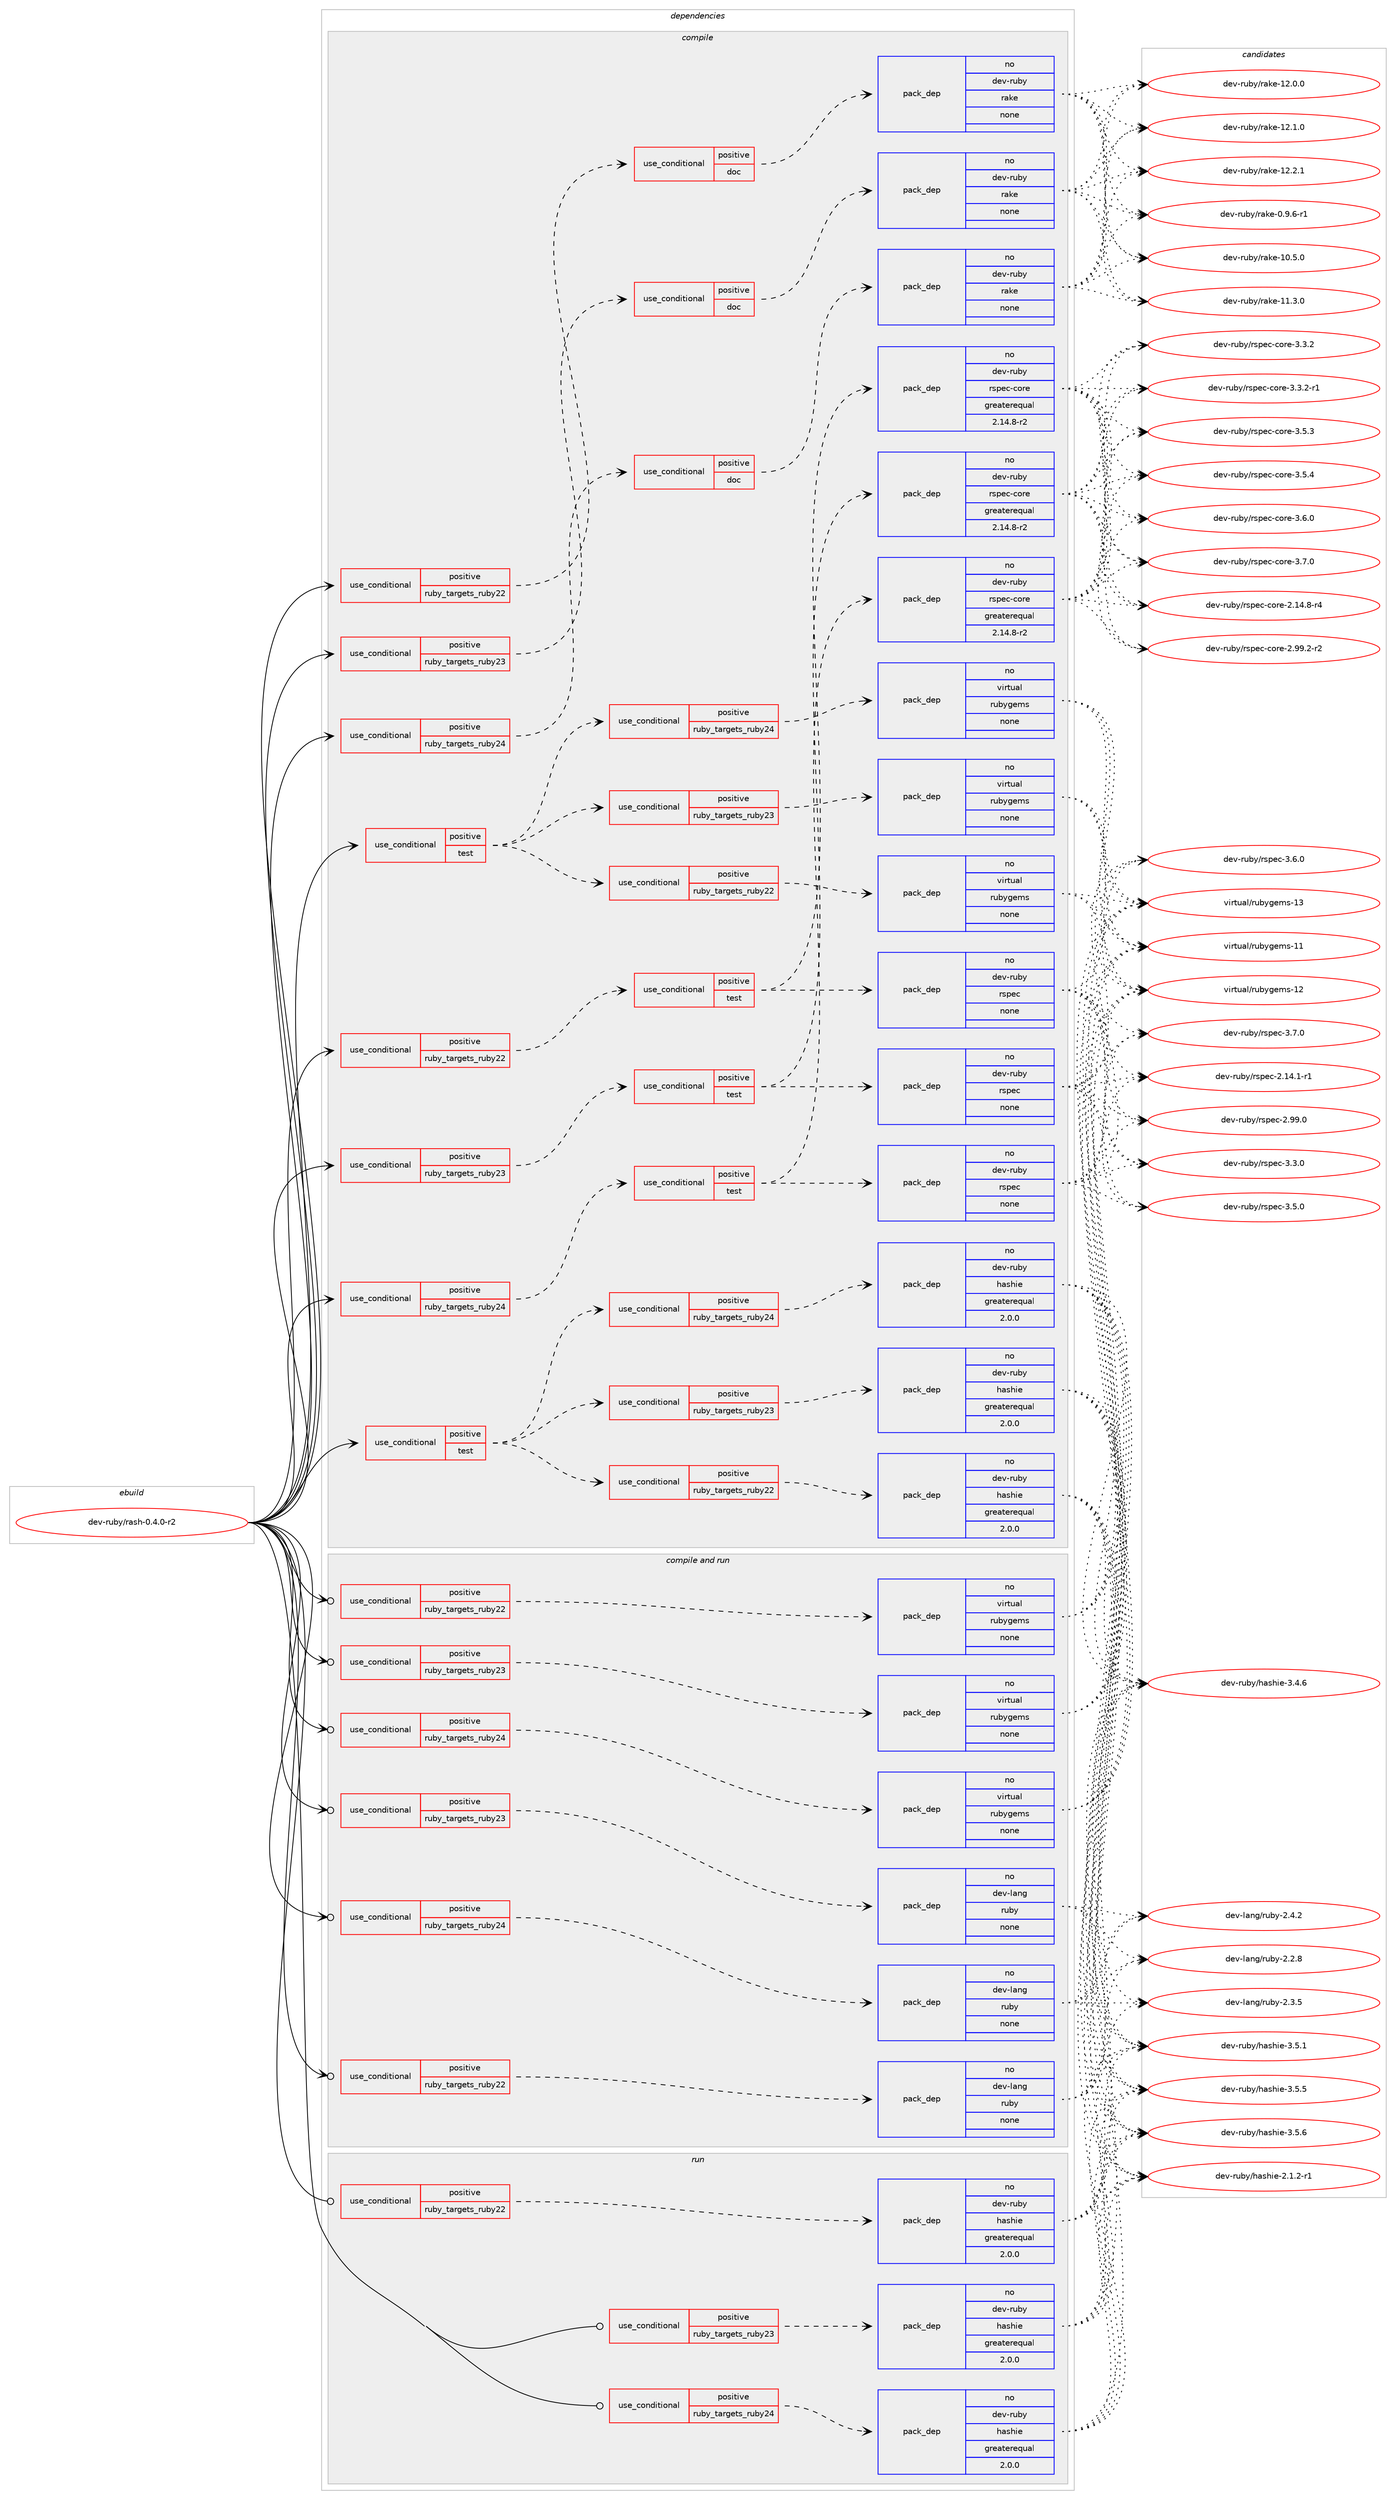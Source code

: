 digraph prolog {

# *************
# Graph options
# *************

newrank=true;
concentrate=true;
compound=true;
graph [rankdir=LR,fontname=Helvetica,fontsize=10,ranksep=1.5];#, ranksep=2.5, nodesep=0.2];
edge  [arrowhead=vee];
node  [fontname=Helvetica,fontsize=10];

# **********
# The ebuild
# **********

subgraph cluster_leftcol {
color=gray;
rank=same;
label=<<i>ebuild</i>>;
id [label="dev-ruby/rash-0.4.0-r2", color=red, width=4, href="../dev-ruby/rash-0.4.0-r2.svg"];
}

# ****************
# The dependencies
# ****************

subgraph cluster_midcol {
color=gray;
label=<<i>dependencies</i>>;
subgraph cluster_compile {
fillcolor="#eeeeee";
style=filled;
label=<<i>compile</i>>;
subgraph cond67382 {
dependency259370 [label=<<TABLE BORDER="0" CELLBORDER="1" CELLSPACING="0" CELLPADDING="4"><TR><TD ROWSPAN="3" CELLPADDING="10">use_conditional</TD></TR><TR><TD>positive</TD></TR><TR><TD>ruby_targets_ruby22</TD></TR></TABLE>>, shape=none, color=red];
subgraph cond67383 {
dependency259371 [label=<<TABLE BORDER="0" CELLBORDER="1" CELLSPACING="0" CELLPADDING="4"><TR><TD ROWSPAN="3" CELLPADDING="10">use_conditional</TD></TR><TR><TD>positive</TD></TR><TR><TD>doc</TD></TR></TABLE>>, shape=none, color=red];
subgraph pack187874 {
dependency259372 [label=<<TABLE BORDER="0" CELLBORDER="1" CELLSPACING="0" CELLPADDING="4" WIDTH="220"><TR><TD ROWSPAN="6" CELLPADDING="30">pack_dep</TD></TR><TR><TD WIDTH="110">no</TD></TR><TR><TD>dev-ruby</TD></TR><TR><TD>rake</TD></TR><TR><TD>none</TD></TR><TR><TD></TD></TR></TABLE>>, shape=none, color=blue];
}
dependency259371:e -> dependency259372:w [weight=20,style="dashed",arrowhead="vee"];
}
dependency259370:e -> dependency259371:w [weight=20,style="dashed",arrowhead="vee"];
}
id:e -> dependency259370:w [weight=20,style="solid",arrowhead="vee"];
subgraph cond67384 {
dependency259373 [label=<<TABLE BORDER="0" CELLBORDER="1" CELLSPACING="0" CELLPADDING="4"><TR><TD ROWSPAN="3" CELLPADDING="10">use_conditional</TD></TR><TR><TD>positive</TD></TR><TR><TD>ruby_targets_ruby22</TD></TR></TABLE>>, shape=none, color=red];
subgraph cond67385 {
dependency259374 [label=<<TABLE BORDER="0" CELLBORDER="1" CELLSPACING="0" CELLPADDING="4"><TR><TD ROWSPAN="3" CELLPADDING="10">use_conditional</TD></TR><TR><TD>positive</TD></TR><TR><TD>test</TD></TR></TABLE>>, shape=none, color=red];
subgraph pack187875 {
dependency259375 [label=<<TABLE BORDER="0" CELLBORDER="1" CELLSPACING="0" CELLPADDING="4" WIDTH="220"><TR><TD ROWSPAN="6" CELLPADDING="30">pack_dep</TD></TR><TR><TD WIDTH="110">no</TD></TR><TR><TD>dev-ruby</TD></TR><TR><TD>rspec</TD></TR><TR><TD>none</TD></TR><TR><TD></TD></TR></TABLE>>, shape=none, color=blue];
}
dependency259374:e -> dependency259375:w [weight=20,style="dashed",arrowhead="vee"];
subgraph pack187876 {
dependency259376 [label=<<TABLE BORDER="0" CELLBORDER="1" CELLSPACING="0" CELLPADDING="4" WIDTH="220"><TR><TD ROWSPAN="6" CELLPADDING="30">pack_dep</TD></TR><TR><TD WIDTH="110">no</TD></TR><TR><TD>dev-ruby</TD></TR><TR><TD>rspec-core</TD></TR><TR><TD>greaterequal</TD></TR><TR><TD>2.14.8-r2</TD></TR></TABLE>>, shape=none, color=blue];
}
dependency259374:e -> dependency259376:w [weight=20,style="dashed",arrowhead="vee"];
}
dependency259373:e -> dependency259374:w [weight=20,style="dashed",arrowhead="vee"];
}
id:e -> dependency259373:w [weight=20,style="solid",arrowhead="vee"];
subgraph cond67386 {
dependency259377 [label=<<TABLE BORDER="0" CELLBORDER="1" CELLSPACING="0" CELLPADDING="4"><TR><TD ROWSPAN="3" CELLPADDING="10">use_conditional</TD></TR><TR><TD>positive</TD></TR><TR><TD>ruby_targets_ruby23</TD></TR></TABLE>>, shape=none, color=red];
subgraph cond67387 {
dependency259378 [label=<<TABLE BORDER="0" CELLBORDER="1" CELLSPACING="0" CELLPADDING="4"><TR><TD ROWSPAN="3" CELLPADDING="10">use_conditional</TD></TR><TR><TD>positive</TD></TR><TR><TD>doc</TD></TR></TABLE>>, shape=none, color=red];
subgraph pack187877 {
dependency259379 [label=<<TABLE BORDER="0" CELLBORDER="1" CELLSPACING="0" CELLPADDING="4" WIDTH="220"><TR><TD ROWSPAN="6" CELLPADDING="30">pack_dep</TD></TR><TR><TD WIDTH="110">no</TD></TR><TR><TD>dev-ruby</TD></TR><TR><TD>rake</TD></TR><TR><TD>none</TD></TR><TR><TD></TD></TR></TABLE>>, shape=none, color=blue];
}
dependency259378:e -> dependency259379:w [weight=20,style="dashed",arrowhead="vee"];
}
dependency259377:e -> dependency259378:w [weight=20,style="dashed",arrowhead="vee"];
}
id:e -> dependency259377:w [weight=20,style="solid",arrowhead="vee"];
subgraph cond67388 {
dependency259380 [label=<<TABLE BORDER="0" CELLBORDER="1" CELLSPACING="0" CELLPADDING="4"><TR><TD ROWSPAN="3" CELLPADDING="10">use_conditional</TD></TR><TR><TD>positive</TD></TR><TR><TD>ruby_targets_ruby23</TD></TR></TABLE>>, shape=none, color=red];
subgraph cond67389 {
dependency259381 [label=<<TABLE BORDER="0" CELLBORDER="1" CELLSPACING="0" CELLPADDING="4"><TR><TD ROWSPAN="3" CELLPADDING="10">use_conditional</TD></TR><TR><TD>positive</TD></TR><TR><TD>test</TD></TR></TABLE>>, shape=none, color=red];
subgraph pack187878 {
dependency259382 [label=<<TABLE BORDER="0" CELLBORDER="1" CELLSPACING="0" CELLPADDING="4" WIDTH="220"><TR><TD ROWSPAN="6" CELLPADDING="30">pack_dep</TD></TR><TR><TD WIDTH="110">no</TD></TR><TR><TD>dev-ruby</TD></TR><TR><TD>rspec</TD></TR><TR><TD>none</TD></TR><TR><TD></TD></TR></TABLE>>, shape=none, color=blue];
}
dependency259381:e -> dependency259382:w [weight=20,style="dashed",arrowhead="vee"];
subgraph pack187879 {
dependency259383 [label=<<TABLE BORDER="0" CELLBORDER="1" CELLSPACING="0" CELLPADDING="4" WIDTH="220"><TR><TD ROWSPAN="6" CELLPADDING="30">pack_dep</TD></TR><TR><TD WIDTH="110">no</TD></TR><TR><TD>dev-ruby</TD></TR><TR><TD>rspec-core</TD></TR><TR><TD>greaterequal</TD></TR><TR><TD>2.14.8-r2</TD></TR></TABLE>>, shape=none, color=blue];
}
dependency259381:e -> dependency259383:w [weight=20,style="dashed",arrowhead="vee"];
}
dependency259380:e -> dependency259381:w [weight=20,style="dashed",arrowhead="vee"];
}
id:e -> dependency259380:w [weight=20,style="solid",arrowhead="vee"];
subgraph cond67390 {
dependency259384 [label=<<TABLE BORDER="0" CELLBORDER="1" CELLSPACING="0" CELLPADDING="4"><TR><TD ROWSPAN="3" CELLPADDING="10">use_conditional</TD></TR><TR><TD>positive</TD></TR><TR><TD>ruby_targets_ruby24</TD></TR></TABLE>>, shape=none, color=red];
subgraph cond67391 {
dependency259385 [label=<<TABLE BORDER="0" CELLBORDER="1" CELLSPACING="0" CELLPADDING="4"><TR><TD ROWSPAN="3" CELLPADDING="10">use_conditional</TD></TR><TR><TD>positive</TD></TR><TR><TD>doc</TD></TR></TABLE>>, shape=none, color=red];
subgraph pack187880 {
dependency259386 [label=<<TABLE BORDER="0" CELLBORDER="1" CELLSPACING="0" CELLPADDING="4" WIDTH="220"><TR><TD ROWSPAN="6" CELLPADDING="30">pack_dep</TD></TR><TR><TD WIDTH="110">no</TD></TR><TR><TD>dev-ruby</TD></TR><TR><TD>rake</TD></TR><TR><TD>none</TD></TR><TR><TD></TD></TR></TABLE>>, shape=none, color=blue];
}
dependency259385:e -> dependency259386:w [weight=20,style="dashed",arrowhead="vee"];
}
dependency259384:e -> dependency259385:w [weight=20,style="dashed",arrowhead="vee"];
}
id:e -> dependency259384:w [weight=20,style="solid",arrowhead="vee"];
subgraph cond67392 {
dependency259387 [label=<<TABLE BORDER="0" CELLBORDER="1" CELLSPACING="0" CELLPADDING="4"><TR><TD ROWSPAN="3" CELLPADDING="10">use_conditional</TD></TR><TR><TD>positive</TD></TR><TR><TD>ruby_targets_ruby24</TD></TR></TABLE>>, shape=none, color=red];
subgraph cond67393 {
dependency259388 [label=<<TABLE BORDER="0" CELLBORDER="1" CELLSPACING="0" CELLPADDING="4"><TR><TD ROWSPAN="3" CELLPADDING="10">use_conditional</TD></TR><TR><TD>positive</TD></TR><TR><TD>test</TD></TR></TABLE>>, shape=none, color=red];
subgraph pack187881 {
dependency259389 [label=<<TABLE BORDER="0" CELLBORDER="1" CELLSPACING="0" CELLPADDING="4" WIDTH="220"><TR><TD ROWSPAN="6" CELLPADDING="30">pack_dep</TD></TR><TR><TD WIDTH="110">no</TD></TR><TR><TD>dev-ruby</TD></TR><TR><TD>rspec</TD></TR><TR><TD>none</TD></TR><TR><TD></TD></TR></TABLE>>, shape=none, color=blue];
}
dependency259388:e -> dependency259389:w [weight=20,style="dashed",arrowhead="vee"];
subgraph pack187882 {
dependency259390 [label=<<TABLE BORDER="0" CELLBORDER="1" CELLSPACING="0" CELLPADDING="4" WIDTH="220"><TR><TD ROWSPAN="6" CELLPADDING="30">pack_dep</TD></TR><TR><TD WIDTH="110">no</TD></TR><TR><TD>dev-ruby</TD></TR><TR><TD>rspec-core</TD></TR><TR><TD>greaterequal</TD></TR><TR><TD>2.14.8-r2</TD></TR></TABLE>>, shape=none, color=blue];
}
dependency259388:e -> dependency259390:w [weight=20,style="dashed",arrowhead="vee"];
}
dependency259387:e -> dependency259388:w [weight=20,style="dashed",arrowhead="vee"];
}
id:e -> dependency259387:w [weight=20,style="solid",arrowhead="vee"];
subgraph cond67394 {
dependency259391 [label=<<TABLE BORDER="0" CELLBORDER="1" CELLSPACING="0" CELLPADDING="4"><TR><TD ROWSPAN="3" CELLPADDING="10">use_conditional</TD></TR><TR><TD>positive</TD></TR><TR><TD>test</TD></TR></TABLE>>, shape=none, color=red];
subgraph cond67395 {
dependency259392 [label=<<TABLE BORDER="0" CELLBORDER="1" CELLSPACING="0" CELLPADDING="4"><TR><TD ROWSPAN="3" CELLPADDING="10">use_conditional</TD></TR><TR><TD>positive</TD></TR><TR><TD>ruby_targets_ruby22</TD></TR></TABLE>>, shape=none, color=red];
subgraph pack187883 {
dependency259393 [label=<<TABLE BORDER="0" CELLBORDER="1" CELLSPACING="0" CELLPADDING="4" WIDTH="220"><TR><TD ROWSPAN="6" CELLPADDING="30">pack_dep</TD></TR><TR><TD WIDTH="110">no</TD></TR><TR><TD>dev-ruby</TD></TR><TR><TD>hashie</TD></TR><TR><TD>greaterequal</TD></TR><TR><TD>2.0.0</TD></TR></TABLE>>, shape=none, color=blue];
}
dependency259392:e -> dependency259393:w [weight=20,style="dashed",arrowhead="vee"];
}
dependency259391:e -> dependency259392:w [weight=20,style="dashed",arrowhead="vee"];
subgraph cond67396 {
dependency259394 [label=<<TABLE BORDER="0" CELLBORDER="1" CELLSPACING="0" CELLPADDING="4"><TR><TD ROWSPAN="3" CELLPADDING="10">use_conditional</TD></TR><TR><TD>positive</TD></TR><TR><TD>ruby_targets_ruby23</TD></TR></TABLE>>, shape=none, color=red];
subgraph pack187884 {
dependency259395 [label=<<TABLE BORDER="0" CELLBORDER="1" CELLSPACING="0" CELLPADDING="4" WIDTH="220"><TR><TD ROWSPAN="6" CELLPADDING="30">pack_dep</TD></TR><TR><TD WIDTH="110">no</TD></TR><TR><TD>dev-ruby</TD></TR><TR><TD>hashie</TD></TR><TR><TD>greaterequal</TD></TR><TR><TD>2.0.0</TD></TR></TABLE>>, shape=none, color=blue];
}
dependency259394:e -> dependency259395:w [weight=20,style="dashed",arrowhead="vee"];
}
dependency259391:e -> dependency259394:w [weight=20,style="dashed",arrowhead="vee"];
subgraph cond67397 {
dependency259396 [label=<<TABLE BORDER="0" CELLBORDER="1" CELLSPACING="0" CELLPADDING="4"><TR><TD ROWSPAN="3" CELLPADDING="10">use_conditional</TD></TR><TR><TD>positive</TD></TR><TR><TD>ruby_targets_ruby24</TD></TR></TABLE>>, shape=none, color=red];
subgraph pack187885 {
dependency259397 [label=<<TABLE BORDER="0" CELLBORDER="1" CELLSPACING="0" CELLPADDING="4" WIDTH="220"><TR><TD ROWSPAN="6" CELLPADDING="30">pack_dep</TD></TR><TR><TD WIDTH="110">no</TD></TR><TR><TD>dev-ruby</TD></TR><TR><TD>hashie</TD></TR><TR><TD>greaterequal</TD></TR><TR><TD>2.0.0</TD></TR></TABLE>>, shape=none, color=blue];
}
dependency259396:e -> dependency259397:w [weight=20,style="dashed",arrowhead="vee"];
}
dependency259391:e -> dependency259396:w [weight=20,style="dashed",arrowhead="vee"];
}
id:e -> dependency259391:w [weight=20,style="solid",arrowhead="vee"];
subgraph cond67398 {
dependency259398 [label=<<TABLE BORDER="0" CELLBORDER="1" CELLSPACING="0" CELLPADDING="4"><TR><TD ROWSPAN="3" CELLPADDING="10">use_conditional</TD></TR><TR><TD>positive</TD></TR><TR><TD>test</TD></TR></TABLE>>, shape=none, color=red];
subgraph cond67399 {
dependency259399 [label=<<TABLE BORDER="0" CELLBORDER="1" CELLSPACING="0" CELLPADDING="4"><TR><TD ROWSPAN="3" CELLPADDING="10">use_conditional</TD></TR><TR><TD>positive</TD></TR><TR><TD>ruby_targets_ruby22</TD></TR></TABLE>>, shape=none, color=red];
subgraph pack187886 {
dependency259400 [label=<<TABLE BORDER="0" CELLBORDER="1" CELLSPACING="0" CELLPADDING="4" WIDTH="220"><TR><TD ROWSPAN="6" CELLPADDING="30">pack_dep</TD></TR><TR><TD WIDTH="110">no</TD></TR><TR><TD>virtual</TD></TR><TR><TD>rubygems</TD></TR><TR><TD>none</TD></TR><TR><TD></TD></TR></TABLE>>, shape=none, color=blue];
}
dependency259399:e -> dependency259400:w [weight=20,style="dashed",arrowhead="vee"];
}
dependency259398:e -> dependency259399:w [weight=20,style="dashed",arrowhead="vee"];
subgraph cond67400 {
dependency259401 [label=<<TABLE BORDER="0" CELLBORDER="1" CELLSPACING="0" CELLPADDING="4"><TR><TD ROWSPAN="3" CELLPADDING="10">use_conditional</TD></TR><TR><TD>positive</TD></TR><TR><TD>ruby_targets_ruby23</TD></TR></TABLE>>, shape=none, color=red];
subgraph pack187887 {
dependency259402 [label=<<TABLE BORDER="0" CELLBORDER="1" CELLSPACING="0" CELLPADDING="4" WIDTH="220"><TR><TD ROWSPAN="6" CELLPADDING="30">pack_dep</TD></TR><TR><TD WIDTH="110">no</TD></TR><TR><TD>virtual</TD></TR><TR><TD>rubygems</TD></TR><TR><TD>none</TD></TR><TR><TD></TD></TR></TABLE>>, shape=none, color=blue];
}
dependency259401:e -> dependency259402:w [weight=20,style="dashed",arrowhead="vee"];
}
dependency259398:e -> dependency259401:w [weight=20,style="dashed",arrowhead="vee"];
subgraph cond67401 {
dependency259403 [label=<<TABLE BORDER="0" CELLBORDER="1" CELLSPACING="0" CELLPADDING="4"><TR><TD ROWSPAN="3" CELLPADDING="10">use_conditional</TD></TR><TR><TD>positive</TD></TR><TR><TD>ruby_targets_ruby24</TD></TR></TABLE>>, shape=none, color=red];
subgraph pack187888 {
dependency259404 [label=<<TABLE BORDER="0" CELLBORDER="1" CELLSPACING="0" CELLPADDING="4" WIDTH="220"><TR><TD ROWSPAN="6" CELLPADDING="30">pack_dep</TD></TR><TR><TD WIDTH="110">no</TD></TR><TR><TD>virtual</TD></TR><TR><TD>rubygems</TD></TR><TR><TD>none</TD></TR><TR><TD></TD></TR></TABLE>>, shape=none, color=blue];
}
dependency259403:e -> dependency259404:w [weight=20,style="dashed",arrowhead="vee"];
}
dependency259398:e -> dependency259403:w [weight=20,style="dashed",arrowhead="vee"];
}
id:e -> dependency259398:w [weight=20,style="solid",arrowhead="vee"];
}
subgraph cluster_compileandrun {
fillcolor="#eeeeee";
style=filled;
label=<<i>compile and run</i>>;
subgraph cond67402 {
dependency259405 [label=<<TABLE BORDER="0" CELLBORDER="1" CELLSPACING="0" CELLPADDING="4"><TR><TD ROWSPAN="3" CELLPADDING="10">use_conditional</TD></TR><TR><TD>positive</TD></TR><TR><TD>ruby_targets_ruby22</TD></TR></TABLE>>, shape=none, color=red];
subgraph pack187889 {
dependency259406 [label=<<TABLE BORDER="0" CELLBORDER="1" CELLSPACING="0" CELLPADDING="4" WIDTH="220"><TR><TD ROWSPAN="6" CELLPADDING="30">pack_dep</TD></TR><TR><TD WIDTH="110">no</TD></TR><TR><TD>dev-lang</TD></TR><TR><TD>ruby</TD></TR><TR><TD>none</TD></TR><TR><TD></TD></TR></TABLE>>, shape=none, color=blue];
}
dependency259405:e -> dependency259406:w [weight=20,style="dashed",arrowhead="vee"];
}
id:e -> dependency259405:w [weight=20,style="solid",arrowhead="odotvee"];
subgraph cond67403 {
dependency259407 [label=<<TABLE BORDER="0" CELLBORDER="1" CELLSPACING="0" CELLPADDING="4"><TR><TD ROWSPAN="3" CELLPADDING="10">use_conditional</TD></TR><TR><TD>positive</TD></TR><TR><TD>ruby_targets_ruby22</TD></TR></TABLE>>, shape=none, color=red];
subgraph pack187890 {
dependency259408 [label=<<TABLE BORDER="0" CELLBORDER="1" CELLSPACING="0" CELLPADDING="4" WIDTH="220"><TR><TD ROWSPAN="6" CELLPADDING="30">pack_dep</TD></TR><TR><TD WIDTH="110">no</TD></TR><TR><TD>virtual</TD></TR><TR><TD>rubygems</TD></TR><TR><TD>none</TD></TR><TR><TD></TD></TR></TABLE>>, shape=none, color=blue];
}
dependency259407:e -> dependency259408:w [weight=20,style="dashed",arrowhead="vee"];
}
id:e -> dependency259407:w [weight=20,style="solid",arrowhead="odotvee"];
subgraph cond67404 {
dependency259409 [label=<<TABLE BORDER="0" CELLBORDER="1" CELLSPACING="0" CELLPADDING="4"><TR><TD ROWSPAN="3" CELLPADDING="10">use_conditional</TD></TR><TR><TD>positive</TD></TR><TR><TD>ruby_targets_ruby23</TD></TR></TABLE>>, shape=none, color=red];
subgraph pack187891 {
dependency259410 [label=<<TABLE BORDER="0" CELLBORDER="1" CELLSPACING="0" CELLPADDING="4" WIDTH="220"><TR><TD ROWSPAN="6" CELLPADDING="30">pack_dep</TD></TR><TR><TD WIDTH="110">no</TD></TR><TR><TD>dev-lang</TD></TR><TR><TD>ruby</TD></TR><TR><TD>none</TD></TR><TR><TD></TD></TR></TABLE>>, shape=none, color=blue];
}
dependency259409:e -> dependency259410:w [weight=20,style="dashed",arrowhead="vee"];
}
id:e -> dependency259409:w [weight=20,style="solid",arrowhead="odotvee"];
subgraph cond67405 {
dependency259411 [label=<<TABLE BORDER="0" CELLBORDER="1" CELLSPACING="0" CELLPADDING="4"><TR><TD ROWSPAN="3" CELLPADDING="10">use_conditional</TD></TR><TR><TD>positive</TD></TR><TR><TD>ruby_targets_ruby23</TD></TR></TABLE>>, shape=none, color=red];
subgraph pack187892 {
dependency259412 [label=<<TABLE BORDER="0" CELLBORDER="1" CELLSPACING="0" CELLPADDING="4" WIDTH="220"><TR><TD ROWSPAN="6" CELLPADDING="30">pack_dep</TD></TR><TR><TD WIDTH="110">no</TD></TR><TR><TD>virtual</TD></TR><TR><TD>rubygems</TD></TR><TR><TD>none</TD></TR><TR><TD></TD></TR></TABLE>>, shape=none, color=blue];
}
dependency259411:e -> dependency259412:w [weight=20,style="dashed",arrowhead="vee"];
}
id:e -> dependency259411:w [weight=20,style="solid",arrowhead="odotvee"];
subgraph cond67406 {
dependency259413 [label=<<TABLE BORDER="0" CELLBORDER="1" CELLSPACING="0" CELLPADDING="4"><TR><TD ROWSPAN="3" CELLPADDING="10">use_conditional</TD></TR><TR><TD>positive</TD></TR><TR><TD>ruby_targets_ruby24</TD></TR></TABLE>>, shape=none, color=red];
subgraph pack187893 {
dependency259414 [label=<<TABLE BORDER="0" CELLBORDER="1" CELLSPACING="0" CELLPADDING="4" WIDTH="220"><TR><TD ROWSPAN="6" CELLPADDING="30">pack_dep</TD></TR><TR><TD WIDTH="110">no</TD></TR><TR><TD>dev-lang</TD></TR><TR><TD>ruby</TD></TR><TR><TD>none</TD></TR><TR><TD></TD></TR></TABLE>>, shape=none, color=blue];
}
dependency259413:e -> dependency259414:w [weight=20,style="dashed",arrowhead="vee"];
}
id:e -> dependency259413:w [weight=20,style="solid",arrowhead="odotvee"];
subgraph cond67407 {
dependency259415 [label=<<TABLE BORDER="0" CELLBORDER="1" CELLSPACING="0" CELLPADDING="4"><TR><TD ROWSPAN="3" CELLPADDING="10">use_conditional</TD></TR><TR><TD>positive</TD></TR><TR><TD>ruby_targets_ruby24</TD></TR></TABLE>>, shape=none, color=red];
subgraph pack187894 {
dependency259416 [label=<<TABLE BORDER="0" CELLBORDER="1" CELLSPACING="0" CELLPADDING="4" WIDTH="220"><TR><TD ROWSPAN="6" CELLPADDING="30">pack_dep</TD></TR><TR><TD WIDTH="110">no</TD></TR><TR><TD>virtual</TD></TR><TR><TD>rubygems</TD></TR><TR><TD>none</TD></TR><TR><TD></TD></TR></TABLE>>, shape=none, color=blue];
}
dependency259415:e -> dependency259416:w [weight=20,style="dashed",arrowhead="vee"];
}
id:e -> dependency259415:w [weight=20,style="solid",arrowhead="odotvee"];
}
subgraph cluster_run {
fillcolor="#eeeeee";
style=filled;
label=<<i>run</i>>;
subgraph cond67408 {
dependency259417 [label=<<TABLE BORDER="0" CELLBORDER="1" CELLSPACING="0" CELLPADDING="4"><TR><TD ROWSPAN="3" CELLPADDING="10">use_conditional</TD></TR><TR><TD>positive</TD></TR><TR><TD>ruby_targets_ruby22</TD></TR></TABLE>>, shape=none, color=red];
subgraph pack187895 {
dependency259418 [label=<<TABLE BORDER="0" CELLBORDER="1" CELLSPACING="0" CELLPADDING="4" WIDTH="220"><TR><TD ROWSPAN="6" CELLPADDING="30">pack_dep</TD></TR><TR><TD WIDTH="110">no</TD></TR><TR><TD>dev-ruby</TD></TR><TR><TD>hashie</TD></TR><TR><TD>greaterequal</TD></TR><TR><TD>2.0.0</TD></TR></TABLE>>, shape=none, color=blue];
}
dependency259417:e -> dependency259418:w [weight=20,style="dashed",arrowhead="vee"];
}
id:e -> dependency259417:w [weight=20,style="solid",arrowhead="odot"];
subgraph cond67409 {
dependency259419 [label=<<TABLE BORDER="0" CELLBORDER="1" CELLSPACING="0" CELLPADDING="4"><TR><TD ROWSPAN="3" CELLPADDING="10">use_conditional</TD></TR><TR><TD>positive</TD></TR><TR><TD>ruby_targets_ruby23</TD></TR></TABLE>>, shape=none, color=red];
subgraph pack187896 {
dependency259420 [label=<<TABLE BORDER="0" CELLBORDER="1" CELLSPACING="0" CELLPADDING="4" WIDTH="220"><TR><TD ROWSPAN="6" CELLPADDING="30">pack_dep</TD></TR><TR><TD WIDTH="110">no</TD></TR><TR><TD>dev-ruby</TD></TR><TR><TD>hashie</TD></TR><TR><TD>greaterequal</TD></TR><TR><TD>2.0.0</TD></TR></TABLE>>, shape=none, color=blue];
}
dependency259419:e -> dependency259420:w [weight=20,style="dashed",arrowhead="vee"];
}
id:e -> dependency259419:w [weight=20,style="solid",arrowhead="odot"];
subgraph cond67410 {
dependency259421 [label=<<TABLE BORDER="0" CELLBORDER="1" CELLSPACING="0" CELLPADDING="4"><TR><TD ROWSPAN="3" CELLPADDING="10">use_conditional</TD></TR><TR><TD>positive</TD></TR><TR><TD>ruby_targets_ruby24</TD></TR></TABLE>>, shape=none, color=red];
subgraph pack187897 {
dependency259422 [label=<<TABLE BORDER="0" CELLBORDER="1" CELLSPACING="0" CELLPADDING="4" WIDTH="220"><TR><TD ROWSPAN="6" CELLPADDING="30">pack_dep</TD></TR><TR><TD WIDTH="110">no</TD></TR><TR><TD>dev-ruby</TD></TR><TR><TD>hashie</TD></TR><TR><TD>greaterequal</TD></TR><TR><TD>2.0.0</TD></TR></TABLE>>, shape=none, color=blue];
}
dependency259421:e -> dependency259422:w [weight=20,style="dashed",arrowhead="vee"];
}
id:e -> dependency259421:w [weight=20,style="solid",arrowhead="odot"];
}
}

# **************
# The candidates
# **************

subgraph cluster_choices {
rank=same;
color=gray;
label=<<i>candidates</i>>;

subgraph choice187874 {
color=black;
nodesep=1;
choice100101118451141179812147114971071014548465746544511449 [label="dev-ruby/rake-0.9.6-r1", color=red, width=4,href="../dev-ruby/rake-0.9.6-r1.svg"];
choice1001011184511411798121471149710710145494846534648 [label="dev-ruby/rake-10.5.0", color=red, width=4,href="../dev-ruby/rake-10.5.0.svg"];
choice1001011184511411798121471149710710145494946514648 [label="dev-ruby/rake-11.3.0", color=red, width=4,href="../dev-ruby/rake-11.3.0.svg"];
choice1001011184511411798121471149710710145495046484648 [label="dev-ruby/rake-12.0.0", color=red, width=4,href="../dev-ruby/rake-12.0.0.svg"];
choice1001011184511411798121471149710710145495046494648 [label="dev-ruby/rake-12.1.0", color=red, width=4,href="../dev-ruby/rake-12.1.0.svg"];
choice1001011184511411798121471149710710145495046504649 [label="dev-ruby/rake-12.2.1", color=red, width=4,href="../dev-ruby/rake-12.2.1.svg"];
dependency259372:e -> choice100101118451141179812147114971071014548465746544511449:w [style=dotted,weight="100"];
dependency259372:e -> choice1001011184511411798121471149710710145494846534648:w [style=dotted,weight="100"];
dependency259372:e -> choice1001011184511411798121471149710710145494946514648:w [style=dotted,weight="100"];
dependency259372:e -> choice1001011184511411798121471149710710145495046484648:w [style=dotted,weight="100"];
dependency259372:e -> choice1001011184511411798121471149710710145495046494648:w [style=dotted,weight="100"];
dependency259372:e -> choice1001011184511411798121471149710710145495046504649:w [style=dotted,weight="100"];
}
subgraph choice187875 {
color=black;
nodesep=1;
choice10010111845114117981214711411511210199455046495246494511449 [label="dev-ruby/rspec-2.14.1-r1", color=red, width=4,href="../dev-ruby/rspec-2.14.1-r1.svg"];
choice1001011184511411798121471141151121019945504657574648 [label="dev-ruby/rspec-2.99.0", color=red, width=4,href="../dev-ruby/rspec-2.99.0.svg"];
choice10010111845114117981214711411511210199455146514648 [label="dev-ruby/rspec-3.3.0", color=red, width=4,href="../dev-ruby/rspec-3.3.0.svg"];
choice10010111845114117981214711411511210199455146534648 [label="dev-ruby/rspec-3.5.0", color=red, width=4,href="../dev-ruby/rspec-3.5.0.svg"];
choice10010111845114117981214711411511210199455146544648 [label="dev-ruby/rspec-3.6.0", color=red, width=4,href="../dev-ruby/rspec-3.6.0.svg"];
choice10010111845114117981214711411511210199455146554648 [label="dev-ruby/rspec-3.7.0", color=red, width=4,href="../dev-ruby/rspec-3.7.0.svg"];
dependency259375:e -> choice10010111845114117981214711411511210199455046495246494511449:w [style=dotted,weight="100"];
dependency259375:e -> choice1001011184511411798121471141151121019945504657574648:w [style=dotted,weight="100"];
dependency259375:e -> choice10010111845114117981214711411511210199455146514648:w [style=dotted,weight="100"];
dependency259375:e -> choice10010111845114117981214711411511210199455146534648:w [style=dotted,weight="100"];
dependency259375:e -> choice10010111845114117981214711411511210199455146544648:w [style=dotted,weight="100"];
dependency259375:e -> choice10010111845114117981214711411511210199455146554648:w [style=dotted,weight="100"];
}
subgraph choice187876 {
color=black;
nodesep=1;
choice100101118451141179812147114115112101994599111114101455046495246564511452 [label="dev-ruby/rspec-core-2.14.8-r4", color=red, width=4,href="../dev-ruby/rspec-core-2.14.8-r4.svg"];
choice100101118451141179812147114115112101994599111114101455046575746504511450 [label="dev-ruby/rspec-core-2.99.2-r2", color=red, width=4,href="../dev-ruby/rspec-core-2.99.2-r2.svg"];
choice100101118451141179812147114115112101994599111114101455146514650 [label="dev-ruby/rspec-core-3.3.2", color=red, width=4,href="../dev-ruby/rspec-core-3.3.2.svg"];
choice1001011184511411798121471141151121019945991111141014551465146504511449 [label="dev-ruby/rspec-core-3.3.2-r1", color=red, width=4,href="../dev-ruby/rspec-core-3.3.2-r1.svg"];
choice100101118451141179812147114115112101994599111114101455146534651 [label="dev-ruby/rspec-core-3.5.3", color=red, width=4,href="../dev-ruby/rspec-core-3.5.3.svg"];
choice100101118451141179812147114115112101994599111114101455146534652 [label="dev-ruby/rspec-core-3.5.4", color=red, width=4,href="../dev-ruby/rspec-core-3.5.4.svg"];
choice100101118451141179812147114115112101994599111114101455146544648 [label="dev-ruby/rspec-core-3.6.0", color=red, width=4,href="../dev-ruby/rspec-core-3.6.0.svg"];
choice100101118451141179812147114115112101994599111114101455146554648 [label="dev-ruby/rspec-core-3.7.0", color=red, width=4,href="../dev-ruby/rspec-core-3.7.0.svg"];
dependency259376:e -> choice100101118451141179812147114115112101994599111114101455046495246564511452:w [style=dotted,weight="100"];
dependency259376:e -> choice100101118451141179812147114115112101994599111114101455046575746504511450:w [style=dotted,weight="100"];
dependency259376:e -> choice100101118451141179812147114115112101994599111114101455146514650:w [style=dotted,weight="100"];
dependency259376:e -> choice1001011184511411798121471141151121019945991111141014551465146504511449:w [style=dotted,weight="100"];
dependency259376:e -> choice100101118451141179812147114115112101994599111114101455146534651:w [style=dotted,weight="100"];
dependency259376:e -> choice100101118451141179812147114115112101994599111114101455146534652:w [style=dotted,weight="100"];
dependency259376:e -> choice100101118451141179812147114115112101994599111114101455146544648:w [style=dotted,weight="100"];
dependency259376:e -> choice100101118451141179812147114115112101994599111114101455146554648:w [style=dotted,weight="100"];
}
subgraph choice187877 {
color=black;
nodesep=1;
choice100101118451141179812147114971071014548465746544511449 [label="dev-ruby/rake-0.9.6-r1", color=red, width=4,href="../dev-ruby/rake-0.9.6-r1.svg"];
choice1001011184511411798121471149710710145494846534648 [label="dev-ruby/rake-10.5.0", color=red, width=4,href="../dev-ruby/rake-10.5.0.svg"];
choice1001011184511411798121471149710710145494946514648 [label="dev-ruby/rake-11.3.0", color=red, width=4,href="../dev-ruby/rake-11.3.0.svg"];
choice1001011184511411798121471149710710145495046484648 [label="dev-ruby/rake-12.0.0", color=red, width=4,href="../dev-ruby/rake-12.0.0.svg"];
choice1001011184511411798121471149710710145495046494648 [label="dev-ruby/rake-12.1.0", color=red, width=4,href="../dev-ruby/rake-12.1.0.svg"];
choice1001011184511411798121471149710710145495046504649 [label="dev-ruby/rake-12.2.1", color=red, width=4,href="../dev-ruby/rake-12.2.1.svg"];
dependency259379:e -> choice100101118451141179812147114971071014548465746544511449:w [style=dotted,weight="100"];
dependency259379:e -> choice1001011184511411798121471149710710145494846534648:w [style=dotted,weight="100"];
dependency259379:e -> choice1001011184511411798121471149710710145494946514648:w [style=dotted,weight="100"];
dependency259379:e -> choice1001011184511411798121471149710710145495046484648:w [style=dotted,weight="100"];
dependency259379:e -> choice1001011184511411798121471149710710145495046494648:w [style=dotted,weight="100"];
dependency259379:e -> choice1001011184511411798121471149710710145495046504649:w [style=dotted,weight="100"];
}
subgraph choice187878 {
color=black;
nodesep=1;
choice10010111845114117981214711411511210199455046495246494511449 [label="dev-ruby/rspec-2.14.1-r1", color=red, width=4,href="../dev-ruby/rspec-2.14.1-r1.svg"];
choice1001011184511411798121471141151121019945504657574648 [label="dev-ruby/rspec-2.99.0", color=red, width=4,href="../dev-ruby/rspec-2.99.0.svg"];
choice10010111845114117981214711411511210199455146514648 [label="dev-ruby/rspec-3.3.0", color=red, width=4,href="../dev-ruby/rspec-3.3.0.svg"];
choice10010111845114117981214711411511210199455146534648 [label="dev-ruby/rspec-3.5.0", color=red, width=4,href="../dev-ruby/rspec-3.5.0.svg"];
choice10010111845114117981214711411511210199455146544648 [label="dev-ruby/rspec-3.6.0", color=red, width=4,href="../dev-ruby/rspec-3.6.0.svg"];
choice10010111845114117981214711411511210199455146554648 [label="dev-ruby/rspec-3.7.0", color=red, width=4,href="../dev-ruby/rspec-3.7.0.svg"];
dependency259382:e -> choice10010111845114117981214711411511210199455046495246494511449:w [style=dotted,weight="100"];
dependency259382:e -> choice1001011184511411798121471141151121019945504657574648:w [style=dotted,weight="100"];
dependency259382:e -> choice10010111845114117981214711411511210199455146514648:w [style=dotted,weight="100"];
dependency259382:e -> choice10010111845114117981214711411511210199455146534648:w [style=dotted,weight="100"];
dependency259382:e -> choice10010111845114117981214711411511210199455146544648:w [style=dotted,weight="100"];
dependency259382:e -> choice10010111845114117981214711411511210199455146554648:w [style=dotted,weight="100"];
}
subgraph choice187879 {
color=black;
nodesep=1;
choice100101118451141179812147114115112101994599111114101455046495246564511452 [label="dev-ruby/rspec-core-2.14.8-r4", color=red, width=4,href="../dev-ruby/rspec-core-2.14.8-r4.svg"];
choice100101118451141179812147114115112101994599111114101455046575746504511450 [label="dev-ruby/rspec-core-2.99.2-r2", color=red, width=4,href="../dev-ruby/rspec-core-2.99.2-r2.svg"];
choice100101118451141179812147114115112101994599111114101455146514650 [label="dev-ruby/rspec-core-3.3.2", color=red, width=4,href="../dev-ruby/rspec-core-3.3.2.svg"];
choice1001011184511411798121471141151121019945991111141014551465146504511449 [label="dev-ruby/rspec-core-3.3.2-r1", color=red, width=4,href="../dev-ruby/rspec-core-3.3.2-r1.svg"];
choice100101118451141179812147114115112101994599111114101455146534651 [label="dev-ruby/rspec-core-3.5.3", color=red, width=4,href="../dev-ruby/rspec-core-3.5.3.svg"];
choice100101118451141179812147114115112101994599111114101455146534652 [label="dev-ruby/rspec-core-3.5.4", color=red, width=4,href="../dev-ruby/rspec-core-3.5.4.svg"];
choice100101118451141179812147114115112101994599111114101455146544648 [label="dev-ruby/rspec-core-3.6.0", color=red, width=4,href="../dev-ruby/rspec-core-3.6.0.svg"];
choice100101118451141179812147114115112101994599111114101455146554648 [label="dev-ruby/rspec-core-3.7.0", color=red, width=4,href="../dev-ruby/rspec-core-3.7.0.svg"];
dependency259383:e -> choice100101118451141179812147114115112101994599111114101455046495246564511452:w [style=dotted,weight="100"];
dependency259383:e -> choice100101118451141179812147114115112101994599111114101455046575746504511450:w [style=dotted,weight="100"];
dependency259383:e -> choice100101118451141179812147114115112101994599111114101455146514650:w [style=dotted,weight="100"];
dependency259383:e -> choice1001011184511411798121471141151121019945991111141014551465146504511449:w [style=dotted,weight="100"];
dependency259383:e -> choice100101118451141179812147114115112101994599111114101455146534651:w [style=dotted,weight="100"];
dependency259383:e -> choice100101118451141179812147114115112101994599111114101455146534652:w [style=dotted,weight="100"];
dependency259383:e -> choice100101118451141179812147114115112101994599111114101455146544648:w [style=dotted,weight="100"];
dependency259383:e -> choice100101118451141179812147114115112101994599111114101455146554648:w [style=dotted,weight="100"];
}
subgraph choice187880 {
color=black;
nodesep=1;
choice100101118451141179812147114971071014548465746544511449 [label="dev-ruby/rake-0.9.6-r1", color=red, width=4,href="../dev-ruby/rake-0.9.6-r1.svg"];
choice1001011184511411798121471149710710145494846534648 [label="dev-ruby/rake-10.5.0", color=red, width=4,href="../dev-ruby/rake-10.5.0.svg"];
choice1001011184511411798121471149710710145494946514648 [label="dev-ruby/rake-11.3.0", color=red, width=4,href="../dev-ruby/rake-11.3.0.svg"];
choice1001011184511411798121471149710710145495046484648 [label="dev-ruby/rake-12.0.0", color=red, width=4,href="../dev-ruby/rake-12.0.0.svg"];
choice1001011184511411798121471149710710145495046494648 [label="dev-ruby/rake-12.1.0", color=red, width=4,href="../dev-ruby/rake-12.1.0.svg"];
choice1001011184511411798121471149710710145495046504649 [label="dev-ruby/rake-12.2.1", color=red, width=4,href="../dev-ruby/rake-12.2.1.svg"];
dependency259386:e -> choice100101118451141179812147114971071014548465746544511449:w [style=dotted,weight="100"];
dependency259386:e -> choice1001011184511411798121471149710710145494846534648:w [style=dotted,weight="100"];
dependency259386:e -> choice1001011184511411798121471149710710145494946514648:w [style=dotted,weight="100"];
dependency259386:e -> choice1001011184511411798121471149710710145495046484648:w [style=dotted,weight="100"];
dependency259386:e -> choice1001011184511411798121471149710710145495046494648:w [style=dotted,weight="100"];
dependency259386:e -> choice1001011184511411798121471149710710145495046504649:w [style=dotted,weight="100"];
}
subgraph choice187881 {
color=black;
nodesep=1;
choice10010111845114117981214711411511210199455046495246494511449 [label="dev-ruby/rspec-2.14.1-r1", color=red, width=4,href="../dev-ruby/rspec-2.14.1-r1.svg"];
choice1001011184511411798121471141151121019945504657574648 [label="dev-ruby/rspec-2.99.0", color=red, width=4,href="../dev-ruby/rspec-2.99.0.svg"];
choice10010111845114117981214711411511210199455146514648 [label="dev-ruby/rspec-3.3.0", color=red, width=4,href="../dev-ruby/rspec-3.3.0.svg"];
choice10010111845114117981214711411511210199455146534648 [label="dev-ruby/rspec-3.5.0", color=red, width=4,href="../dev-ruby/rspec-3.5.0.svg"];
choice10010111845114117981214711411511210199455146544648 [label="dev-ruby/rspec-3.6.0", color=red, width=4,href="../dev-ruby/rspec-3.6.0.svg"];
choice10010111845114117981214711411511210199455146554648 [label="dev-ruby/rspec-3.7.0", color=red, width=4,href="../dev-ruby/rspec-3.7.0.svg"];
dependency259389:e -> choice10010111845114117981214711411511210199455046495246494511449:w [style=dotted,weight="100"];
dependency259389:e -> choice1001011184511411798121471141151121019945504657574648:w [style=dotted,weight="100"];
dependency259389:e -> choice10010111845114117981214711411511210199455146514648:w [style=dotted,weight="100"];
dependency259389:e -> choice10010111845114117981214711411511210199455146534648:w [style=dotted,weight="100"];
dependency259389:e -> choice10010111845114117981214711411511210199455146544648:w [style=dotted,weight="100"];
dependency259389:e -> choice10010111845114117981214711411511210199455146554648:w [style=dotted,weight="100"];
}
subgraph choice187882 {
color=black;
nodesep=1;
choice100101118451141179812147114115112101994599111114101455046495246564511452 [label="dev-ruby/rspec-core-2.14.8-r4", color=red, width=4,href="../dev-ruby/rspec-core-2.14.8-r4.svg"];
choice100101118451141179812147114115112101994599111114101455046575746504511450 [label="dev-ruby/rspec-core-2.99.2-r2", color=red, width=4,href="../dev-ruby/rspec-core-2.99.2-r2.svg"];
choice100101118451141179812147114115112101994599111114101455146514650 [label="dev-ruby/rspec-core-3.3.2", color=red, width=4,href="../dev-ruby/rspec-core-3.3.2.svg"];
choice1001011184511411798121471141151121019945991111141014551465146504511449 [label="dev-ruby/rspec-core-3.3.2-r1", color=red, width=4,href="../dev-ruby/rspec-core-3.3.2-r1.svg"];
choice100101118451141179812147114115112101994599111114101455146534651 [label="dev-ruby/rspec-core-3.5.3", color=red, width=4,href="../dev-ruby/rspec-core-3.5.3.svg"];
choice100101118451141179812147114115112101994599111114101455146534652 [label="dev-ruby/rspec-core-3.5.4", color=red, width=4,href="../dev-ruby/rspec-core-3.5.4.svg"];
choice100101118451141179812147114115112101994599111114101455146544648 [label="dev-ruby/rspec-core-3.6.0", color=red, width=4,href="../dev-ruby/rspec-core-3.6.0.svg"];
choice100101118451141179812147114115112101994599111114101455146554648 [label="dev-ruby/rspec-core-3.7.0", color=red, width=4,href="../dev-ruby/rspec-core-3.7.0.svg"];
dependency259390:e -> choice100101118451141179812147114115112101994599111114101455046495246564511452:w [style=dotted,weight="100"];
dependency259390:e -> choice100101118451141179812147114115112101994599111114101455046575746504511450:w [style=dotted,weight="100"];
dependency259390:e -> choice100101118451141179812147114115112101994599111114101455146514650:w [style=dotted,weight="100"];
dependency259390:e -> choice1001011184511411798121471141151121019945991111141014551465146504511449:w [style=dotted,weight="100"];
dependency259390:e -> choice100101118451141179812147114115112101994599111114101455146534651:w [style=dotted,weight="100"];
dependency259390:e -> choice100101118451141179812147114115112101994599111114101455146534652:w [style=dotted,weight="100"];
dependency259390:e -> choice100101118451141179812147114115112101994599111114101455146544648:w [style=dotted,weight="100"];
dependency259390:e -> choice100101118451141179812147114115112101994599111114101455146554648:w [style=dotted,weight="100"];
}
subgraph choice187883 {
color=black;
nodesep=1;
choice100101118451141179812147104971151041051014550464946504511449 [label="dev-ruby/hashie-2.1.2-r1", color=red, width=4,href="../dev-ruby/hashie-2.1.2-r1.svg"];
choice10010111845114117981214710497115104105101455146524654 [label="dev-ruby/hashie-3.4.6", color=red, width=4,href="../dev-ruby/hashie-3.4.6.svg"];
choice10010111845114117981214710497115104105101455146534649 [label="dev-ruby/hashie-3.5.1", color=red, width=4,href="../dev-ruby/hashie-3.5.1.svg"];
choice10010111845114117981214710497115104105101455146534653 [label="dev-ruby/hashie-3.5.5", color=red, width=4,href="../dev-ruby/hashie-3.5.5.svg"];
choice10010111845114117981214710497115104105101455146534654 [label="dev-ruby/hashie-3.5.6", color=red, width=4,href="../dev-ruby/hashie-3.5.6.svg"];
dependency259393:e -> choice100101118451141179812147104971151041051014550464946504511449:w [style=dotted,weight="100"];
dependency259393:e -> choice10010111845114117981214710497115104105101455146524654:w [style=dotted,weight="100"];
dependency259393:e -> choice10010111845114117981214710497115104105101455146534649:w [style=dotted,weight="100"];
dependency259393:e -> choice10010111845114117981214710497115104105101455146534653:w [style=dotted,weight="100"];
dependency259393:e -> choice10010111845114117981214710497115104105101455146534654:w [style=dotted,weight="100"];
}
subgraph choice187884 {
color=black;
nodesep=1;
choice100101118451141179812147104971151041051014550464946504511449 [label="dev-ruby/hashie-2.1.2-r1", color=red, width=4,href="../dev-ruby/hashie-2.1.2-r1.svg"];
choice10010111845114117981214710497115104105101455146524654 [label="dev-ruby/hashie-3.4.6", color=red, width=4,href="../dev-ruby/hashie-3.4.6.svg"];
choice10010111845114117981214710497115104105101455146534649 [label="dev-ruby/hashie-3.5.1", color=red, width=4,href="../dev-ruby/hashie-3.5.1.svg"];
choice10010111845114117981214710497115104105101455146534653 [label="dev-ruby/hashie-3.5.5", color=red, width=4,href="../dev-ruby/hashie-3.5.5.svg"];
choice10010111845114117981214710497115104105101455146534654 [label="dev-ruby/hashie-3.5.6", color=red, width=4,href="../dev-ruby/hashie-3.5.6.svg"];
dependency259395:e -> choice100101118451141179812147104971151041051014550464946504511449:w [style=dotted,weight="100"];
dependency259395:e -> choice10010111845114117981214710497115104105101455146524654:w [style=dotted,weight="100"];
dependency259395:e -> choice10010111845114117981214710497115104105101455146534649:w [style=dotted,weight="100"];
dependency259395:e -> choice10010111845114117981214710497115104105101455146534653:w [style=dotted,weight="100"];
dependency259395:e -> choice10010111845114117981214710497115104105101455146534654:w [style=dotted,weight="100"];
}
subgraph choice187885 {
color=black;
nodesep=1;
choice100101118451141179812147104971151041051014550464946504511449 [label="dev-ruby/hashie-2.1.2-r1", color=red, width=4,href="../dev-ruby/hashie-2.1.2-r1.svg"];
choice10010111845114117981214710497115104105101455146524654 [label="dev-ruby/hashie-3.4.6", color=red, width=4,href="../dev-ruby/hashie-3.4.6.svg"];
choice10010111845114117981214710497115104105101455146534649 [label="dev-ruby/hashie-3.5.1", color=red, width=4,href="../dev-ruby/hashie-3.5.1.svg"];
choice10010111845114117981214710497115104105101455146534653 [label="dev-ruby/hashie-3.5.5", color=red, width=4,href="../dev-ruby/hashie-3.5.5.svg"];
choice10010111845114117981214710497115104105101455146534654 [label="dev-ruby/hashie-3.5.6", color=red, width=4,href="../dev-ruby/hashie-3.5.6.svg"];
dependency259397:e -> choice100101118451141179812147104971151041051014550464946504511449:w [style=dotted,weight="100"];
dependency259397:e -> choice10010111845114117981214710497115104105101455146524654:w [style=dotted,weight="100"];
dependency259397:e -> choice10010111845114117981214710497115104105101455146534649:w [style=dotted,weight="100"];
dependency259397:e -> choice10010111845114117981214710497115104105101455146534653:w [style=dotted,weight="100"];
dependency259397:e -> choice10010111845114117981214710497115104105101455146534654:w [style=dotted,weight="100"];
}
subgraph choice187886 {
color=black;
nodesep=1;
choice118105114116117971084711411798121103101109115454949 [label="virtual/rubygems-11", color=red, width=4,href="../virtual/rubygems-11.svg"];
choice118105114116117971084711411798121103101109115454950 [label="virtual/rubygems-12", color=red, width=4,href="../virtual/rubygems-12.svg"];
choice118105114116117971084711411798121103101109115454951 [label="virtual/rubygems-13", color=red, width=4,href="../virtual/rubygems-13.svg"];
dependency259400:e -> choice118105114116117971084711411798121103101109115454949:w [style=dotted,weight="100"];
dependency259400:e -> choice118105114116117971084711411798121103101109115454950:w [style=dotted,weight="100"];
dependency259400:e -> choice118105114116117971084711411798121103101109115454951:w [style=dotted,weight="100"];
}
subgraph choice187887 {
color=black;
nodesep=1;
choice118105114116117971084711411798121103101109115454949 [label="virtual/rubygems-11", color=red, width=4,href="../virtual/rubygems-11.svg"];
choice118105114116117971084711411798121103101109115454950 [label="virtual/rubygems-12", color=red, width=4,href="../virtual/rubygems-12.svg"];
choice118105114116117971084711411798121103101109115454951 [label="virtual/rubygems-13", color=red, width=4,href="../virtual/rubygems-13.svg"];
dependency259402:e -> choice118105114116117971084711411798121103101109115454949:w [style=dotted,weight="100"];
dependency259402:e -> choice118105114116117971084711411798121103101109115454950:w [style=dotted,weight="100"];
dependency259402:e -> choice118105114116117971084711411798121103101109115454951:w [style=dotted,weight="100"];
}
subgraph choice187888 {
color=black;
nodesep=1;
choice118105114116117971084711411798121103101109115454949 [label="virtual/rubygems-11", color=red, width=4,href="../virtual/rubygems-11.svg"];
choice118105114116117971084711411798121103101109115454950 [label="virtual/rubygems-12", color=red, width=4,href="../virtual/rubygems-12.svg"];
choice118105114116117971084711411798121103101109115454951 [label="virtual/rubygems-13", color=red, width=4,href="../virtual/rubygems-13.svg"];
dependency259404:e -> choice118105114116117971084711411798121103101109115454949:w [style=dotted,weight="100"];
dependency259404:e -> choice118105114116117971084711411798121103101109115454950:w [style=dotted,weight="100"];
dependency259404:e -> choice118105114116117971084711411798121103101109115454951:w [style=dotted,weight="100"];
}
subgraph choice187889 {
color=black;
nodesep=1;
choice10010111845108971101034711411798121455046504656 [label="dev-lang/ruby-2.2.8", color=red, width=4,href="../dev-lang/ruby-2.2.8.svg"];
choice10010111845108971101034711411798121455046514653 [label="dev-lang/ruby-2.3.5", color=red, width=4,href="../dev-lang/ruby-2.3.5.svg"];
choice10010111845108971101034711411798121455046524650 [label="dev-lang/ruby-2.4.2", color=red, width=4,href="../dev-lang/ruby-2.4.2.svg"];
dependency259406:e -> choice10010111845108971101034711411798121455046504656:w [style=dotted,weight="100"];
dependency259406:e -> choice10010111845108971101034711411798121455046514653:w [style=dotted,weight="100"];
dependency259406:e -> choice10010111845108971101034711411798121455046524650:w [style=dotted,weight="100"];
}
subgraph choice187890 {
color=black;
nodesep=1;
choice118105114116117971084711411798121103101109115454949 [label="virtual/rubygems-11", color=red, width=4,href="../virtual/rubygems-11.svg"];
choice118105114116117971084711411798121103101109115454950 [label="virtual/rubygems-12", color=red, width=4,href="../virtual/rubygems-12.svg"];
choice118105114116117971084711411798121103101109115454951 [label="virtual/rubygems-13", color=red, width=4,href="../virtual/rubygems-13.svg"];
dependency259408:e -> choice118105114116117971084711411798121103101109115454949:w [style=dotted,weight="100"];
dependency259408:e -> choice118105114116117971084711411798121103101109115454950:w [style=dotted,weight="100"];
dependency259408:e -> choice118105114116117971084711411798121103101109115454951:w [style=dotted,weight="100"];
}
subgraph choice187891 {
color=black;
nodesep=1;
choice10010111845108971101034711411798121455046504656 [label="dev-lang/ruby-2.2.8", color=red, width=4,href="../dev-lang/ruby-2.2.8.svg"];
choice10010111845108971101034711411798121455046514653 [label="dev-lang/ruby-2.3.5", color=red, width=4,href="../dev-lang/ruby-2.3.5.svg"];
choice10010111845108971101034711411798121455046524650 [label="dev-lang/ruby-2.4.2", color=red, width=4,href="../dev-lang/ruby-2.4.2.svg"];
dependency259410:e -> choice10010111845108971101034711411798121455046504656:w [style=dotted,weight="100"];
dependency259410:e -> choice10010111845108971101034711411798121455046514653:w [style=dotted,weight="100"];
dependency259410:e -> choice10010111845108971101034711411798121455046524650:w [style=dotted,weight="100"];
}
subgraph choice187892 {
color=black;
nodesep=1;
choice118105114116117971084711411798121103101109115454949 [label="virtual/rubygems-11", color=red, width=4,href="../virtual/rubygems-11.svg"];
choice118105114116117971084711411798121103101109115454950 [label="virtual/rubygems-12", color=red, width=4,href="../virtual/rubygems-12.svg"];
choice118105114116117971084711411798121103101109115454951 [label="virtual/rubygems-13", color=red, width=4,href="../virtual/rubygems-13.svg"];
dependency259412:e -> choice118105114116117971084711411798121103101109115454949:w [style=dotted,weight="100"];
dependency259412:e -> choice118105114116117971084711411798121103101109115454950:w [style=dotted,weight="100"];
dependency259412:e -> choice118105114116117971084711411798121103101109115454951:w [style=dotted,weight="100"];
}
subgraph choice187893 {
color=black;
nodesep=1;
choice10010111845108971101034711411798121455046504656 [label="dev-lang/ruby-2.2.8", color=red, width=4,href="../dev-lang/ruby-2.2.8.svg"];
choice10010111845108971101034711411798121455046514653 [label="dev-lang/ruby-2.3.5", color=red, width=4,href="../dev-lang/ruby-2.3.5.svg"];
choice10010111845108971101034711411798121455046524650 [label="dev-lang/ruby-2.4.2", color=red, width=4,href="../dev-lang/ruby-2.4.2.svg"];
dependency259414:e -> choice10010111845108971101034711411798121455046504656:w [style=dotted,weight="100"];
dependency259414:e -> choice10010111845108971101034711411798121455046514653:w [style=dotted,weight="100"];
dependency259414:e -> choice10010111845108971101034711411798121455046524650:w [style=dotted,weight="100"];
}
subgraph choice187894 {
color=black;
nodesep=1;
choice118105114116117971084711411798121103101109115454949 [label="virtual/rubygems-11", color=red, width=4,href="../virtual/rubygems-11.svg"];
choice118105114116117971084711411798121103101109115454950 [label="virtual/rubygems-12", color=red, width=4,href="../virtual/rubygems-12.svg"];
choice118105114116117971084711411798121103101109115454951 [label="virtual/rubygems-13", color=red, width=4,href="../virtual/rubygems-13.svg"];
dependency259416:e -> choice118105114116117971084711411798121103101109115454949:w [style=dotted,weight="100"];
dependency259416:e -> choice118105114116117971084711411798121103101109115454950:w [style=dotted,weight="100"];
dependency259416:e -> choice118105114116117971084711411798121103101109115454951:w [style=dotted,weight="100"];
}
subgraph choice187895 {
color=black;
nodesep=1;
choice100101118451141179812147104971151041051014550464946504511449 [label="dev-ruby/hashie-2.1.2-r1", color=red, width=4,href="../dev-ruby/hashie-2.1.2-r1.svg"];
choice10010111845114117981214710497115104105101455146524654 [label="dev-ruby/hashie-3.4.6", color=red, width=4,href="../dev-ruby/hashie-3.4.6.svg"];
choice10010111845114117981214710497115104105101455146534649 [label="dev-ruby/hashie-3.5.1", color=red, width=4,href="../dev-ruby/hashie-3.5.1.svg"];
choice10010111845114117981214710497115104105101455146534653 [label="dev-ruby/hashie-3.5.5", color=red, width=4,href="../dev-ruby/hashie-3.5.5.svg"];
choice10010111845114117981214710497115104105101455146534654 [label="dev-ruby/hashie-3.5.6", color=red, width=4,href="../dev-ruby/hashie-3.5.6.svg"];
dependency259418:e -> choice100101118451141179812147104971151041051014550464946504511449:w [style=dotted,weight="100"];
dependency259418:e -> choice10010111845114117981214710497115104105101455146524654:w [style=dotted,weight="100"];
dependency259418:e -> choice10010111845114117981214710497115104105101455146534649:w [style=dotted,weight="100"];
dependency259418:e -> choice10010111845114117981214710497115104105101455146534653:w [style=dotted,weight="100"];
dependency259418:e -> choice10010111845114117981214710497115104105101455146534654:w [style=dotted,weight="100"];
}
subgraph choice187896 {
color=black;
nodesep=1;
choice100101118451141179812147104971151041051014550464946504511449 [label="dev-ruby/hashie-2.1.2-r1", color=red, width=4,href="../dev-ruby/hashie-2.1.2-r1.svg"];
choice10010111845114117981214710497115104105101455146524654 [label="dev-ruby/hashie-3.4.6", color=red, width=4,href="../dev-ruby/hashie-3.4.6.svg"];
choice10010111845114117981214710497115104105101455146534649 [label="dev-ruby/hashie-3.5.1", color=red, width=4,href="../dev-ruby/hashie-3.5.1.svg"];
choice10010111845114117981214710497115104105101455146534653 [label="dev-ruby/hashie-3.5.5", color=red, width=4,href="../dev-ruby/hashie-3.5.5.svg"];
choice10010111845114117981214710497115104105101455146534654 [label="dev-ruby/hashie-3.5.6", color=red, width=4,href="../dev-ruby/hashie-3.5.6.svg"];
dependency259420:e -> choice100101118451141179812147104971151041051014550464946504511449:w [style=dotted,weight="100"];
dependency259420:e -> choice10010111845114117981214710497115104105101455146524654:w [style=dotted,weight="100"];
dependency259420:e -> choice10010111845114117981214710497115104105101455146534649:w [style=dotted,weight="100"];
dependency259420:e -> choice10010111845114117981214710497115104105101455146534653:w [style=dotted,weight="100"];
dependency259420:e -> choice10010111845114117981214710497115104105101455146534654:w [style=dotted,weight="100"];
}
subgraph choice187897 {
color=black;
nodesep=1;
choice100101118451141179812147104971151041051014550464946504511449 [label="dev-ruby/hashie-2.1.2-r1", color=red, width=4,href="../dev-ruby/hashie-2.1.2-r1.svg"];
choice10010111845114117981214710497115104105101455146524654 [label="dev-ruby/hashie-3.4.6", color=red, width=4,href="../dev-ruby/hashie-3.4.6.svg"];
choice10010111845114117981214710497115104105101455146534649 [label="dev-ruby/hashie-3.5.1", color=red, width=4,href="../dev-ruby/hashie-3.5.1.svg"];
choice10010111845114117981214710497115104105101455146534653 [label="dev-ruby/hashie-3.5.5", color=red, width=4,href="../dev-ruby/hashie-3.5.5.svg"];
choice10010111845114117981214710497115104105101455146534654 [label="dev-ruby/hashie-3.5.6", color=red, width=4,href="../dev-ruby/hashie-3.5.6.svg"];
dependency259422:e -> choice100101118451141179812147104971151041051014550464946504511449:w [style=dotted,weight="100"];
dependency259422:e -> choice10010111845114117981214710497115104105101455146524654:w [style=dotted,weight="100"];
dependency259422:e -> choice10010111845114117981214710497115104105101455146534649:w [style=dotted,weight="100"];
dependency259422:e -> choice10010111845114117981214710497115104105101455146534653:w [style=dotted,weight="100"];
dependency259422:e -> choice10010111845114117981214710497115104105101455146534654:w [style=dotted,weight="100"];
}
}

}

